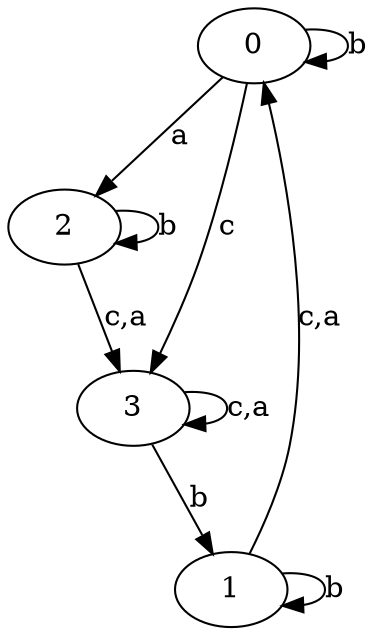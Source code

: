digraph {
 ranksep=0.5;
 d2tdocpreamble = "\usetikzlibrary{automata}";
 d2tfigpreamble = "\tikzstyle{every state}= [ draw=blue!50,very thick,fill=blue!20]  \tikzstyle{auto}= [fill=white]";
 node [style="state"];
 edge [lblstyle="auto",topath="bend right", len=4  ]
  "0" [label="0",];
  "1" [label="1",style = "state, initial, accepting"];
  "2" [label="2",];
  "3" [label="3",];
  "0" -> "0" [label="b",topath="loop above"];
  "0" -> "2" [label="a"];
  "0" -> "3" [label="c"];
  "1" -> "0" [label="c,a"];
  "1" -> "1" [label="b",topath="loop above"];
  "2" -> "2" [label="b",topath="loop above"];
  "2" -> "3" [label="c,a"];
  "3" -> "1" [label="b"];
  "3" -> "3" [label="c,a",topath="loop above"];
}